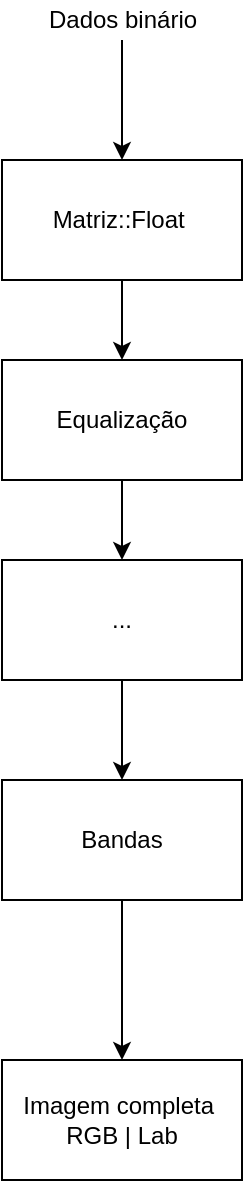 <mxfile>
    <diagram id="Uu7vwut7D4KDqG5O_Egy" name="Página-1">
        <mxGraphModel dx="495" dy="459" grid="1" gridSize="10" guides="1" tooltips="1" connect="1" arrows="1" fold="1" page="1" pageScale="1" pageWidth="827" pageHeight="1169" math="0" shadow="0">
            <root>
                <mxCell id="0"/>
                <mxCell id="1" parent="0"/>
                <mxCell id="4" value="" style="edgeStyle=none;html=1;" edge="1" parent="1" source="2" target="3">
                    <mxGeometry relative="1" as="geometry"/>
                </mxCell>
                <mxCell id="2" value="Dados binário" style="text;html=1;align=center;verticalAlign=middle;resizable=0;points=[];autosize=1;strokeColor=none;fillColor=none;" vertex="1" parent="1">
                    <mxGeometry x="180" y="30" width="90" height="20" as="geometry"/>
                </mxCell>
                <mxCell id="6" value="" style="edgeStyle=none;html=1;" edge="1" parent="1" source="3" target="5">
                    <mxGeometry relative="1" as="geometry"/>
                </mxCell>
                <mxCell id="3" value="Matriz::Float&amp;nbsp;" style="whiteSpace=wrap;html=1;" vertex="1" parent="1">
                    <mxGeometry x="165" y="110" width="120" height="60" as="geometry"/>
                </mxCell>
                <mxCell id="10" value="" style="edgeStyle=none;html=1;" edge="1" parent="1" source="5" target="9">
                    <mxGeometry relative="1" as="geometry"/>
                </mxCell>
                <mxCell id="5" value="Equalização" style="whiteSpace=wrap;html=1;" vertex="1" parent="1">
                    <mxGeometry x="165" y="210" width="120" height="60" as="geometry"/>
                </mxCell>
                <mxCell id="13" value="" style="edgeStyle=none;html=1;" edge="1" parent="1" source="7" target="12">
                    <mxGeometry relative="1" as="geometry"/>
                </mxCell>
                <mxCell id="7" value="Bandas" style="whiteSpace=wrap;html=1;" vertex="1" parent="1">
                    <mxGeometry x="165" y="420" width="120" height="60" as="geometry"/>
                </mxCell>
                <mxCell id="11" value="" style="edgeStyle=none;html=1;" edge="1" parent="1" source="9" target="7">
                    <mxGeometry relative="1" as="geometry"/>
                </mxCell>
                <mxCell id="9" value="..." style="whiteSpace=wrap;html=1;" vertex="1" parent="1">
                    <mxGeometry x="165" y="310" width="120" height="60" as="geometry"/>
                </mxCell>
                <mxCell id="12" value="Imagem completa&amp;nbsp; RGB | Lab" style="whiteSpace=wrap;html=1;" vertex="1" parent="1">
                    <mxGeometry x="165" y="560" width="120" height="60" as="geometry"/>
                </mxCell>
            </root>
        </mxGraphModel>
    </diagram>
</mxfile>